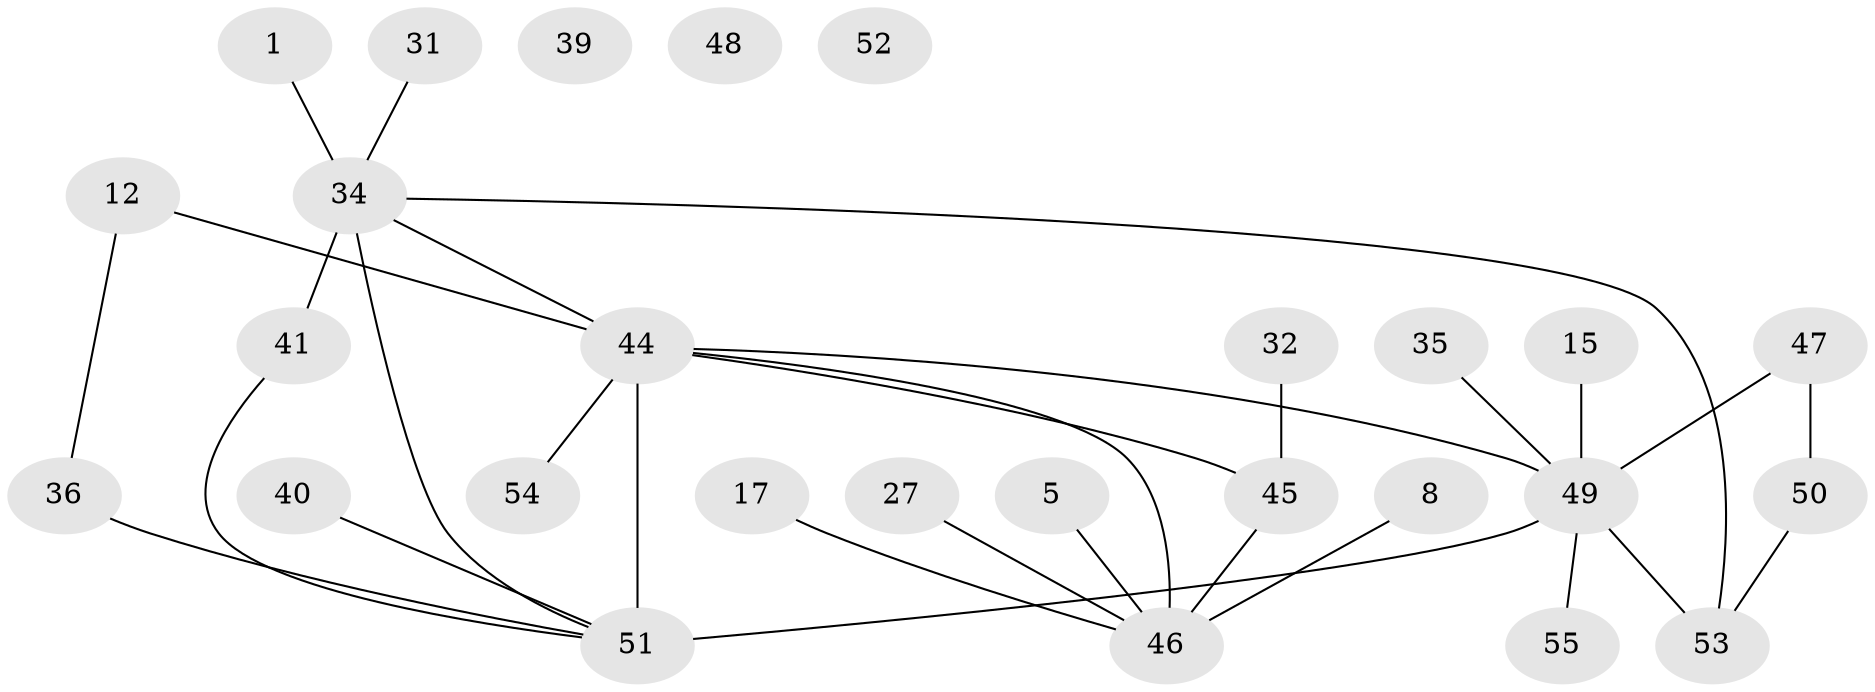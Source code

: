 // original degree distribution, {1: 0.2727272727272727, 4: 0.14545454545454545, 2: 0.14545454545454545, 5: 0.07272727272727272, 3: 0.2545454545454545, 6: 0.03636363636363636, 9: 0.01818181818181818, 0: 0.05454545454545454}
// Generated by graph-tools (version 1.1) at 2025/39/03/09/25 04:39:59]
// undirected, 27 vertices, 30 edges
graph export_dot {
graph [start="1"]
  node [color=gray90,style=filled];
  1;
  5;
  8;
  12 [super="+6"];
  15;
  17;
  27;
  31 [super="+21"];
  32;
  34 [super="+22+26"];
  35;
  36;
  39;
  40;
  41 [super="+16"];
  44 [super="+29+42"];
  45 [super="+19"];
  46 [super="+43"];
  47 [super="+37"];
  48;
  49 [super="+24+38"];
  50 [super="+28"];
  51 [super="+9+23"];
  52;
  53 [super="+25"];
  54 [super="+30"];
  55;
  1 -- 34;
  5 -- 46;
  8 -- 46;
  12 -- 36;
  12 -- 44;
  15 -- 49;
  17 -- 46;
  27 -- 46;
  31 -- 34;
  32 -- 45;
  34 -- 41 [weight=3];
  34 -- 51;
  34 -- 53;
  34 -- 44;
  35 -- 49;
  36 -- 51 [weight=2];
  40 -- 51;
  41 -- 51 [weight=2];
  44 -- 45 [weight=3];
  44 -- 51 [weight=6];
  44 -- 49;
  44 -- 54;
  44 -- 46 [weight=2];
  45 -- 46;
  47 -- 50;
  47 -- 49 [weight=2];
  49 -- 53;
  49 -- 51 [weight=3];
  49 -- 55;
  50 -- 53;
}
